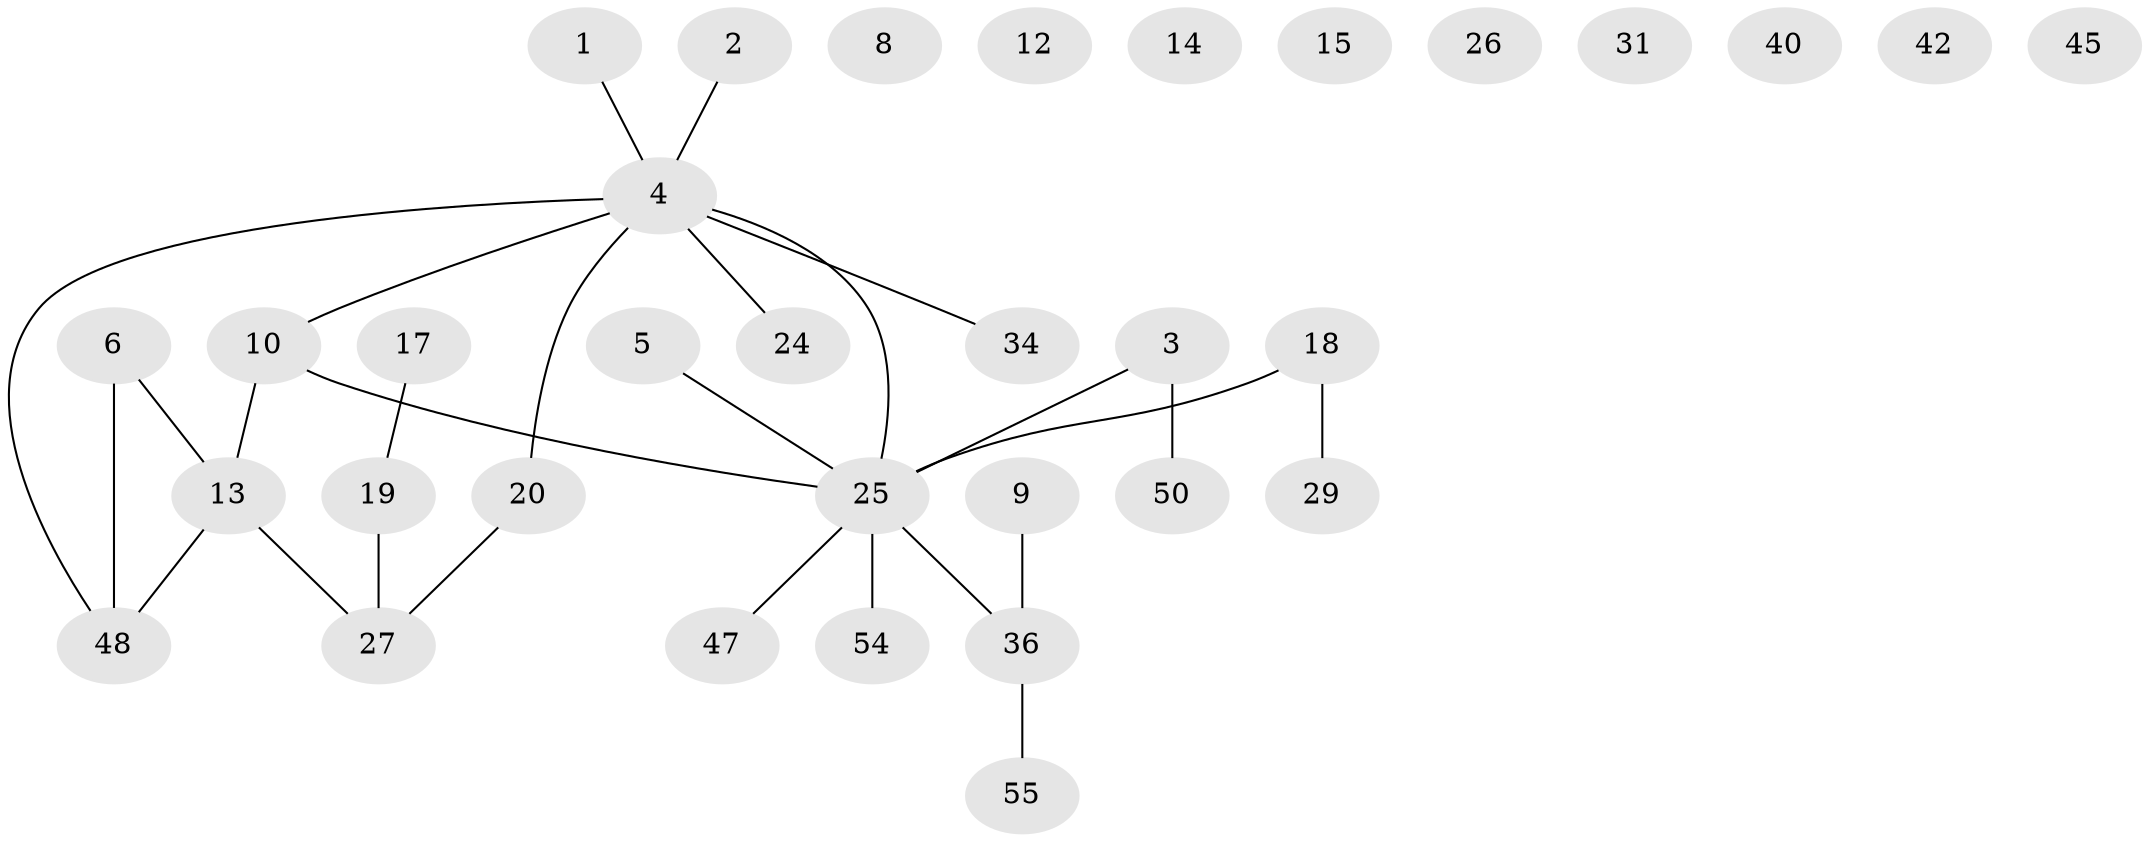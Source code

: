 // original degree distribution, {1: 0.30357142857142855, 3: 0.125, 5: 0.07142857142857142, 2: 0.3392857142857143, 0: 0.14285714285714285, 6: 0.017857142857142856}
// Generated by graph-tools (version 1.1) at 2025/16/03/04/25 18:16:29]
// undirected, 33 vertices, 27 edges
graph export_dot {
graph [start="1"]
  node [color=gray90,style=filled];
  1;
  2;
  3 [super="+7+11"];
  4 [super="+30+43+38"];
  5;
  6 [super="+32+33"];
  8;
  9 [super="+28+41"];
  10 [super="+46+16"];
  12;
  13 [super="+22+21"];
  14 [super="+35"];
  15;
  17 [super="+23"];
  18;
  19;
  20;
  24;
  25 [super="+49"];
  26;
  27;
  29 [super="+52"];
  31;
  34;
  36 [super="+37+53"];
  40;
  42;
  45;
  47;
  48;
  50;
  54;
  55;
  1 -- 4;
  2 -- 4;
  3 -- 25;
  3 -- 50;
  4 -- 20;
  4 -- 48;
  4 -- 34;
  4 -- 10;
  4 -- 24;
  4 -- 25;
  5 -- 25;
  6 -- 48;
  6 -- 13;
  9 -- 36;
  10 -- 13;
  10 -- 25;
  13 -- 48;
  13 -- 27;
  17 -- 19;
  18 -- 25;
  18 -- 29;
  19 -- 27;
  20 -- 27;
  25 -- 36 [weight=2];
  25 -- 47;
  25 -- 54;
  36 -- 55;
}
